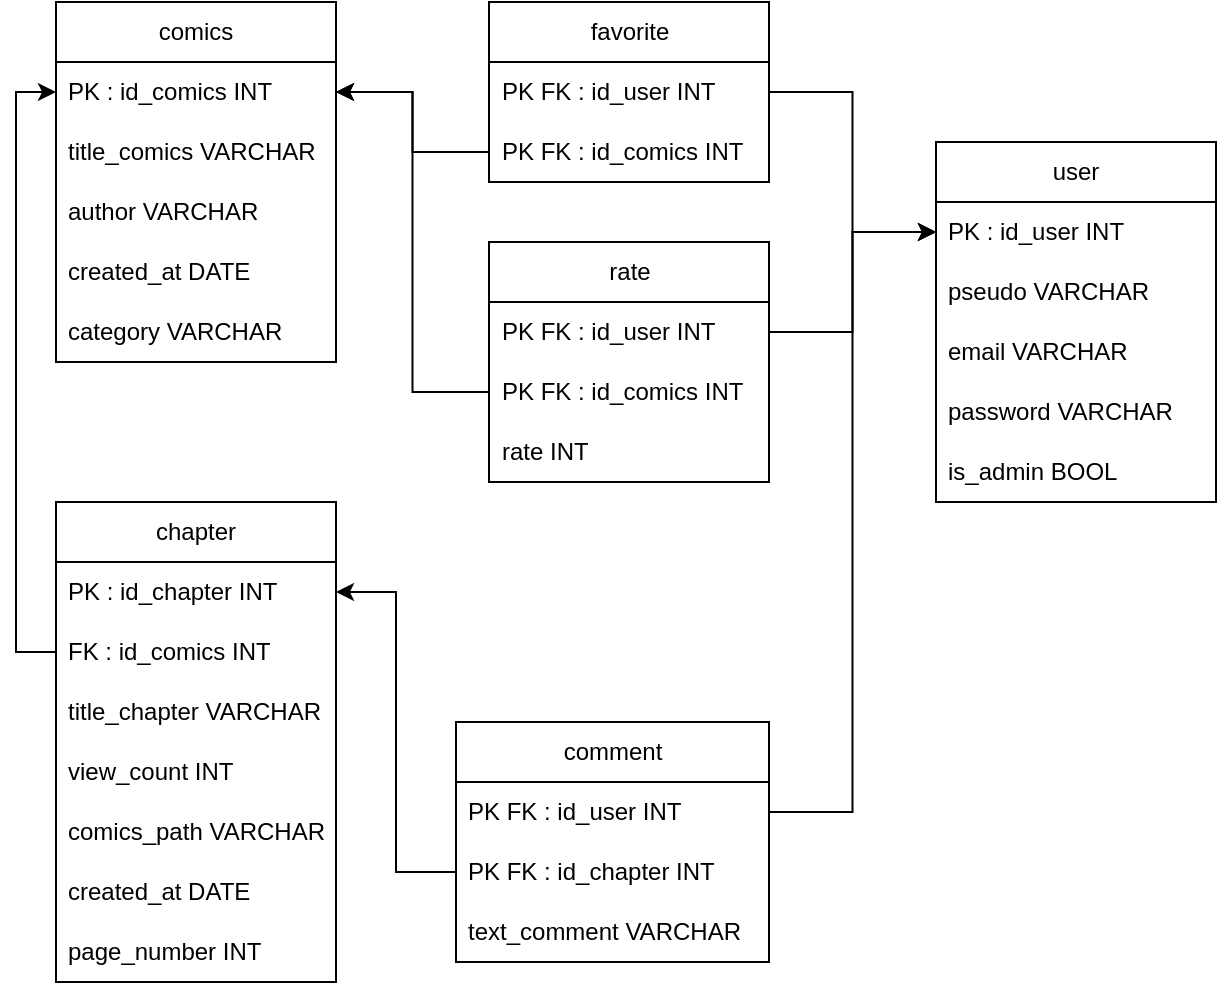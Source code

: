 <mxfile version="24.7.16">
  <diagram name="Page-1" id="BkTUg27Qv4_wy2Lq2313">
    <mxGraphModel dx="1434" dy="772" grid="1" gridSize="10" guides="1" tooltips="1" connect="1" arrows="1" fold="1" page="1" pageScale="1" pageWidth="827" pageHeight="1169" math="0" shadow="0">
      <root>
        <mxCell id="0" />
        <mxCell id="1" parent="0" />
        <mxCell id="fL8S6Vo8-kwFM8r6AnUl-5" value="comics" style="swimlane;fontStyle=0;childLayout=stackLayout;horizontal=1;startSize=30;horizontalStack=0;resizeParent=1;resizeParentMax=0;resizeLast=0;collapsible=1;marginBottom=0;whiteSpace=wrap;html=1;" vertex="1" parent="1">
          <mxGeometry x="130" y="70" width="140" height="180" as="geometry" />
        </mxCell>
        <mxCell id="fL8S6Vo8-kwFM8r6AnUl-6" value="PK : id_comics INT" style="text;strokeColor=none;fillColor=none;align=left;verticalAlign=middle;spacingLeft=4;spacingRight=4;overflow=hidden;points=[[0,0.5],[1,0.5]];portConstraint=eastwest;rotatable=0;whiteSpace=wrap;html=1;" vertex="1" parent="fL8S6Vo8-kwFM8r6AnUl-5">
          <mxGeometry y="30" width="140" height="30" as="geometry" />
        </mxCell>
        <mxCell id="fL8S6Vo8-kwFM8r6AnUl-7" value="title_comics VARCHAR" style="text;strokeColor=none;fillColor=none;align=left;verticalAlign=middle;spacingLeft=4;spacingRight=4;overflow=hidden;points=[[0,0.5],[1,0.5]];portConstraint=eastwest;rotatable=0;whiteSpace=wrap;html=1;" vertex="1" parent="fL8S6Vo8-kwFM8r6AnUl-5">
          <mxGeometry y="60" width="140" height="30" as="geometry" />
        </mxCell>
        <mxCell id="fL8S6Vo8-kwFM8r6AnUl-8" value="author VARCHAR" style="text;strokeColor=none;fillColor=none;align=left;verticalAlign=middle;spacingLeft=4;spacingRight=4;overflow=hidden;points=[[0,0.5],[1,0.5]];portConstraint=eastwest;rotatable=0;whiteSpace=wrap;html=1;" vertex="1" parent="fL8S6Vo8-kwFM8r6AnUl-5">
          <mxGeometry y="90" width="140" height="30" as="geometry" />
        </mxCell>
        <mxCell id="fL8S6Vo8-kwFM8r6AnUl-9" value="created_at DATE" style="text;strokeColor=none;fillColor=none;align=left;verticalAlign=middle;spacingLeft=4;spacingRight=4;overflow=hidden;points=[[0,0.5],[1,0.5]];portConstraint=eastwest;rotatable=0;whiteSpace=wrap;html=1;" vertex="1" parent="fL8S6Vo8-kwFM8r6AnUl-5">
          <mxGeometry y="120" width="140" height="30" as="geometry" />
        </mxCell>
        <mxCell id="fL8S6Vo8-kwFM8r6AnUl-10" value="category VARCHAR" style="text;strokeColor=none;fillColor=none;align=left;verticalAlign=middle;spacingLeft=4;spacingRight=4;overflow=hidden;points=[[0,0.5],[1,0.5]];portConstraint=eastwest;rotatable=0;whiteSpace=wrap;html=1;" vertex="1" parent="fL8S6Vo8-kwFM8r6AnUl-5">
          <mxGeometry y="150" width="140" height="30" as="geometry" />
        </mxCell>
        <mxCell id="fL8S6Vo8-kwFM8r6AnUl-11" value="chapter" style="swimlane;fontStyle=0;childLayout=stackLayout;horizontal=1;startSize=30;horizontalStack=0;resizeParent=1;resizeParentMax=0;resizeLast=0;collapsible=1;marginBottom=0;whiteSpace=wrap;html=1;" vertex="1" parent="1">
          <mxGeometry x="130" y="320" width="140" height="240" as="geometry" />
        </mxCell>
        <mxCell id="fL8S6Vo8-kwFM8r6AnUl-12" value="PK : id_chapter INT" style="text;strokeColor=none;fillColor=none;align=left;verticalAlign=middle;spacingLeft=4;spacingRight=4;overflow=hidden;points=[[0,0.5],[1,0.5]];portConstraint=eastwest;rotatable=0;whiteSpace=wrap;html=1;" vertex="1" parent="fL8S6Vo8-kwFM8r6AnUl-11">
          <mxGeometry y="30" width="140" height="30" as="geometry" />
        </mxCell>
        <mxCell id="fL8S6Vo8-kwFM8r6AnUl-18" value="FK : id_comics INT" style="text;strokeColor=none;fillColor=none;align=left;verticalAlign=middle;spacingLeft=4;spacingRight=4;overflow=hidden;points=[[0,0.5],[1,0.5]];portConstraint=eastwest;rotatable=0;whiteSpace=wrap;html=1;" vertex="1" parent="fL8S6Vo8-kwFM8r6AnUl-11">
          <mxGeometry y="60" width="140" height="30" as="geometry" />
        </mxCell>
        <mxCell id="fL8S6Vo8-kwFM8r6AnUl-13" value="title_chapter VARCHAR" style="text;strokeColor=none;fillColor=none;align=left;verticalAlign=middle;spacingLeft=4;spacingRight=4;overflow=hidden;points=[[0,0.5],[1,0.5]];portConstraint=eastwest;rotatable=0;whiteSpace=wrap;html=1;" vertex="1" parent="fL8S6Vo8-kwFM8r6AnUl-11">
          <mxGeometry y="90" width="140" height="30" as="geometry" />
        </mxCell>
        <mxCell id="fL8S6Vo8-kwFM8r6AnUl-14" value="view_count INT" style="text;strokeColor=none;fillColor=none;align=left;verticalAlign=middle;spacingLeft=4;spacingRight=4;overflow=hidden;points=[[0,0.5],[1,0.5]];portConstraint=eastwest;rotatable=0;whiteSpace=wrap;html=1;" vertex="1" parent="fL8S6Vo8-kwFM8r6AnUl-11">
          <mxGeometry y="120" width="140" height="30" as="geometry" />
        </mxCell>
        <mxCell id="fL8S6Vo8-kwFM8r6AnUl-15" value="comics_path VARCHAR" style="text;strokeColor=none;fillColor=none;align=left;verticalAlign=middle;spacingLeft=4;spacingRight=4;overflow=hidden;points=[[0,0.5],[1,0.5]];portConstraint=eastwest;rotatable=0;whiteSpace=wrap;html=1;" vertex="1" parent="fL8S6Vo8-kwFM8r6AnUl-11">
          <mxGeometry y="150" width="140" height="30" as="geometry" />
        </mxCell>
        <mxCell id="fL8S6Vo8-kwFM8r6AnUl-16" value="created_at DATE" style="text;strokeColor=none;fillColor=none;align=left;verticalAlign=middle;spacingLeft=4;spacingRight=4;overflow=hidden;points=[[0,0.5],[1,0.5]];portConstraint=eastwest;rotatable=0;whiteSpace=wrap;html=1;" vertex="1" parent="fL8S6Vo8-kwFM8r6AnUl-11">
          <mxGeometry y="180" width="140" height="30" as="geometry" />
        </mxCell>
        <mxCell id="fL8S6Vo8-kwFM8r6AnUl-17" value="page_number INT" style="text;strokeColor=none;fillColor=none;align=left;verticalAlign=middle;spacingLeft=4;spacingRight=4;overflow=hidden;points=[[0,0.5],[1,0.5]];portConstraint=eastwest;rotatable=0;whiteSpace=wrap;html=1;" vertex="1" parent="fL8S6Vo8-kwFM8r6AnUl-11">
          <mxGeometry y="210" width="140" height="30" as="geometry" />
        </mxCell>
        <mxCell id="fL8S6Vo8-kwFM8r6AnUl-19" style="edgeStyle=orthogonalEdgeStyle;rounded=0;orthogonalLoop=1;jettySize=auto;html=1;exitX=0;exitY=0.5;exitDx=0;exitDy=0;entryX=0;entryY=0.5;entryDx=0;entryDy=0;" edge="1" parent="1" source="fL8S6Vo8-kwFM8r6AnUl-18" target="fL8S6Vo8-kwFM8r6AnUl-6">
          <mxGeometry relative="1" as="geometry" />
        </mxCell>
        <mxCell id="fL8S6Vo8-kwFM8r6AnUl-20" value="user" style="swimlane;fontStyle=0;childLayout=stackLayout;horizontal=1;startSize=30;horizontalStack=0;resizeParent=1;resizeParentMax=0;resizeLast=0;collapsible=1;marginBottom=0;whiteSpace=wrap;html=1;" vertex="1" parent="1">
          <mxGeometry x="570" y="140" width="140" height="180" as="geometry" />
        </mxCell>
        <mxCell id="fL8S6Vo8-kwFM8r6AnUl-21" value="PK : id_user INT" style="text;strokeColor=none;fillColor=none;align=left;verticalAlign=middle;spacingLeft=4;spacingRight=4;overflow=hidden;points=[[0,0.5],[1,0.5]];portConstraint=eastwest;rotatable=0;whiteSpace=wrap;html=1;" vertex="1" parent="fL8S6Vo8-kwFM8r6AnUl-20">
          <mxGeometry y="30" width="140" height="30" as="geometry" />
        </mxCell>
        <mxCell id="fL8S6Vo8-kwFM8r6AnUl-22" value="pseudo VARCHAR" style="text;strokeColor=none;fillColor=none;align=left;verticalAlign=middle;spacingLeft=4;spacingRight=4;overflow=hidden;points=[[0,0.5],[1,0.5]];portConstraint=eastwest;rotatable=0;whiteSpace=wrap;html=1;" vertex="1" parent="fL8S6Vo8-kwFM8r6AnUl-20">
          <mxGeometry y="60" width="140" height="30" as="geometry" />
        </mxCell>
        <mxCell id="fL8S6Vo8-kwFM8r6AnUl-23" value="email VARCHAR" style="text;strokeColor=none;fillColor=none;align=left;verticalAlign=middle;spacingLeft=4;spacingRight=4;overflow=hidden;points=[[0,0.5],[1,0.5]];portConstraint=eastwest;rotatable=0;whiteSpace=wrap;html=1;" vertex="1" parent="fL8S6Vo8-kwFM8r6AnUl-20">
          <mxGeometry y="90" width="140" height="30" as="geometry" />
        </mxCell>
        <mxCell id="fL8S6Vo8-kwFM8r6AnUl-24" value="password VARCHAR" style="text;strokeColor=none;fillColor=none;align=left;verticalAlign=middle;spacingLeft=4;spacingRight=4;overflow=hidden;points=[[0,0.5],[1,0.5]];portConstraint=eastwest;rotatable=0;whiteSpace=wrap;html=1;" vertex="1" parent="fL8S6Vo8-kwFM8r6AnUl-20">
          <mxGeometry y="120" width="140" height="30" as="geometry" />
        </mxCell>
        <mxCell id="fL8S6Vo8-kwFM8r6AnUl-25" value="is_admin BOOL" style="text;strokeColor=none;fillColor=none;align=left;verticalAlign=middle;spacingLeft=4;spacingRight=4;overflow=hidden;points=[[0,0.5],[1,0.5]];portConstraint=eastwest;rotatable=0;whiteSpace=wrap;html=1;" vertex="1" parent="fL8S6Vo8-kwFM8r6AnUl-20">
          <mxGeometry y="150" width="140" height="30" as="geometry" />
        </mxCell>
        <mxCell id="fL8S6Vo8-kwFM8r6AnUl-26" value="comment" style="swimlane;fontStyle=0;childLayout=stackLayout;horizontal=1;startSize=30;horizontalStack=0;resizeParent=1;resizeParentMax=0;resizeLast=0;collapsible=1;marginBottom=0;whiteSpace=wrap;html=1;" vertex="1" parent="1">
          <mxGeometry x="330" y="430" width="156.5" height="120" as="geometry" />
        </mxCell>
        <mxCell id="fL8S6Vo8-kwFM8r6AnUl-27" value="PK FK : id_user INT" style="text;strokeColor=none;fillColor=none;align=left;verticalAlign=middle;spacingLeft=4;spacingRight=4;overflow=hidden;points=[[0,0.5],[1,0.5]];portConstraint=eastwest;rotatable=0;whiteSpace=wrap;html=1;" vertex="1" parent="fL8S6Vo8-kwFM8r6AnUl-26">
          <mxGeometry y="30" width="156.5" height="30" as="geometry" />
        </mxCell>
        <mxCell id="fL8S6Vo8-kwFM8r6AnUl-28" value="PK FK : id_chapter INT" style="text;strokeColor=none;fillColor=none;align=left;verticalAlign=middle;spacingLeft=4;spacingRight=4;overflow=hidden;points=[[0,0.5],[1,0.5]];portConstraint=eastwest;rotatable=0;whiteSpace=wrap;html=1;" vertex="1" parent="fL8S6Vo8-kwFM8r6AnUl-26">
          <mxGeometry y="60" width="156.5" height="30" as="geometry" />
        </mxCell>
        <mxCell id="fL8S6Vo8-kwFM8r6AnUl-29" value="text_comment VARCHAR" style="text;strokeColor=none;fillColor=none;align=left;verticalAlign=middle;spacingLeft=4;spacingRight=4;overflow=hidden;points=[[0,0.5],[1,0.5]];portConstraint=eastwest;rotatable=0;whiteSpace=wrap;html=1;" vertex="1" parent="fL8S6Vo8-kwFM8r6AnUl-26">
          <mxGeometry y="90" width="156.5" height="30" as="geometry" />
        </mxCell>
        <mxCell id="fL8S6Vo8-kwFM8r6AnUl-30" style="edgeStyle=orthogonalEdgeStyle;rounded=0;orthogonalLoop=1;jettySize=auto;html=1;exitX=0;exitY=0.5;exitDx=0;exitDy=0;entryX=1;entryY=0.5;entryDx=0;entryDy=0;" edge="1" parent="1" source="fL8S6Vo8-kwFM8r6AnUl-28" target="fL8S6Vo8-kwFM8r6AnUl-12">
          <mxGeometry relative="1" as="geometry" />
        </mxCell>
        <mxCell id="fL8S6Vo8-kwFM8r6AnUl-31" style="edgeStyle=orthogonalEdgeStyle;rounded=0;orthogonalLoop=1;jettySize=auto;html=1;exitX=1;exitY=0.5;exitDx=0;exitDy=0;entryX=0;entryY=0.5;entryDx=0;entryDy=0;" edge="1" parent="1" source="fL8S6Vo8-kwFM8r6AnUl-27" target="fL8S6Vo8-kwFM8r6AnUl-21">
          <mxGeometry relative="1" as="geometry" />
        </mxCell>
        <mxCell id="fL8S6Vo8-kwFM8r6AnUl-32" value="rate" style="swimlane;fontStyle=0;childLayout=stackLayout;horizontal=1;startSize=30;horizontalStack=0;resizeParent=1;resizeParentMax=0;resizeLast=0;collapsible=1;marginBottom=0;whiteSpace=wrap;html=1;" vertex="1" parent="1">
          <mxGeometry x="346.5" y="190" width="140" height="120" as="geometry" />
        </mxCell>
        <mxCell id="fL8S6Vo8-kwFM8r6AnUl-33" value="PK FK : id_user INT" style="text;strokeColor=none;fillColor=none;align=left;verticalAlign=middle;spacingLeft=4;spacingRight=4;overflow=hidden;points=[[0,0.5],[1,0.5]];portConstraint=eastwest;rotatable=0;whiteSpace=wrap;html=1;" vertex="1" parent="fL8S6Vo8-kwFM8r6AnUl-32">
          <mxGeometry y="30" width="140" height="30" as="geometry" />
        </mxCell>
        <mxCell id="fL8S6Vo8-kwFM8r6AnUl-34" value="PK FK : id_comics INT" style="text;strokeColor=none;fillColor=none;align=left;verticalAlign=middle;spacingLeft=4;spacingRight=4;overflow=hidden;points=[[0,0.5],[1,0.5]];portConstraint=eastwest;rotatable=0;whiteSpace=wrap;html=1;" vertex="1" parent="fL8S6Vo8-kwFM8r6AnUl-32">
          <mxGeometry y="60" width="140" height="30" as="geometry" />
        </mxCell>
        <mxCell id="fL8S6Vo8-kwFM8r6AnUl-35" value="rate INT" style="text;strokeColor=none;fillColor=none;align=left;verticalAlign=middle;spacingLeft=4;spacingRight=4;overflow=hidden;points=[[0,0.5],[1,0.5]];portConstraint=eastwest;rotatable=0;whiteSpace=wrap;html=1;" vertex="1" parent="fL8S6Vo8-kwFM8r6AnUl-32">
          <mxGeometry y="90" width="140" height="30" as="geometry" />
        </mxCell>
        <mxCell id="fL8S6Vo8-kwFM8r6AnUl-36" style="edgeStyle=orthogonalEdgeStyle;rounded=0;orthogonalLoop=1;jettySize=auto;html=1;exitX=1;exitY=0.5;exitDx=0;exitDy=0;entryX=0;entryY=0.5;entryDx=0;entryDy=0;" edge="1" parent="1" source="fL8S6Vo8-kwFM8r6AnUl-33" target="fL8S6Vo8-kwFM8r6AnUl-21">
          <mxGeometry relative="1" as="geometry" />
        </mxCell>
        <mxCell id="fL8S6Vo8-kwFM8r6AnUl-37" style="edgeStyle=orthogonalEdgeStyle;rounded=0;orthogonalLoop=1;jettySize=auto;html=1;exitX=0;exitY=0.5;exitDx=0;exitDy=0;entryX=1;entryY=0.5;entryDx=0;entryDy=0;" edge="1" parent="1" source="fL8S6Vo8-kwFM8r6AnUl-34" target="fL8S6Vo8-kwFM8r6AnUl-6">
          <mxGeometry relative="1" as="geometry" />
        </mxCell>
        <mxCell id="fL8S6Vo8-kwFM8r6AnUl-38" value="favorite" style="swimlane;fontStyle=0;childLayout=stackLayout;horizontal=1;startSize=30;horizontalStack=0;resizeParent=1;resizeParentMax=0;resizeLast=0;collapsible=1;marginBottom=0;whiteSpace=wrap;html=1;" vertex="1" parent="1">
          <mxGeometry x="346.5" y="70" width="140" height="90" as="geometry" />
        </mxCell>
        <mxCell id="fL8S6Vo8-kwFM8r6AnUl-39" value="PK FK : id_user INT" style="text;strokeColor=none;fillColor=none;align=left;verticalAlign=middle;spacingLeft=4;spacingRight=4;overflow=hidden;points=[[0,0.5],[1,0.5]];portConstraint=eastwest;rotatable=0;whiteSpace=wrap;html=1;" vertex="1" parent="fL8S6Vo8-kwFM8r6AnUl-38">
          <mxGeometry y="30" width="140" height="30" as="geometry" />
        </mxCell>
        <mxCell id="fL8S6Vo8-kwFM8r6AnUl-40" value="PK FK : id_comics INT" style="text;strokeColor=none;fillColor=none;align=left;verticalAlign=middle;spacingLeft=4;spacingRight=4;overflow=hidden;points=[[0,0.5],[1,0.5]];portConstraint=eastwest;rotatable=0;whiteSpace=wrap;html=1;" vertex="1" parent="fL8S6Vo8-kwFM8r6AnUl-38">
          <mxGeometry y="60" width="140" height="30" as="geometry" />
        </mxCell>
        <mxCell id="fL8S6Vo8-kwFM8r6AnUl-42" style="edgeStyle=orthogonalEdgeStyle;rounded=0;orthogonalLoop=1;jettySize=auto;html=1;exitX=1;exitY=0.5;exitDx=0;exitDy=0;entryX=0;entryY=0.5;entryDx=0;entryDy=0;" edge="1" parent="1" source="fL8S6Vo8-kwFM8r6AnUl-39" target="fL8S6Vo8-kwFM8r6AnUl-21">
          <mxGeometry relative="1" as="geometry" />
        </mxCell>
        <mxCell id="fL8S6Vo8-kwFM8r6AnUl-44" style="edgeStyle=orthogonalEdgeStyle;rounded=0;orthogonalLoop=1;jettySize=auto;html=1;exitX=0;exitY=0.5;exitDx=0;exitDy=0;entryX=1;entryY=0.5;entryDx=0;entryDy=0;" edge="1" parent="1" source="fL8S6Vo8-kwFM8r6AnUl-40" target="fL8S6Vo8-kwFM8r6AnUl-6">
          <mxGeometry relative="1" as="geometry" />
        </mxCell>
      </root>
    </mxGraphModel>
  </diagram>
</mxfile>
